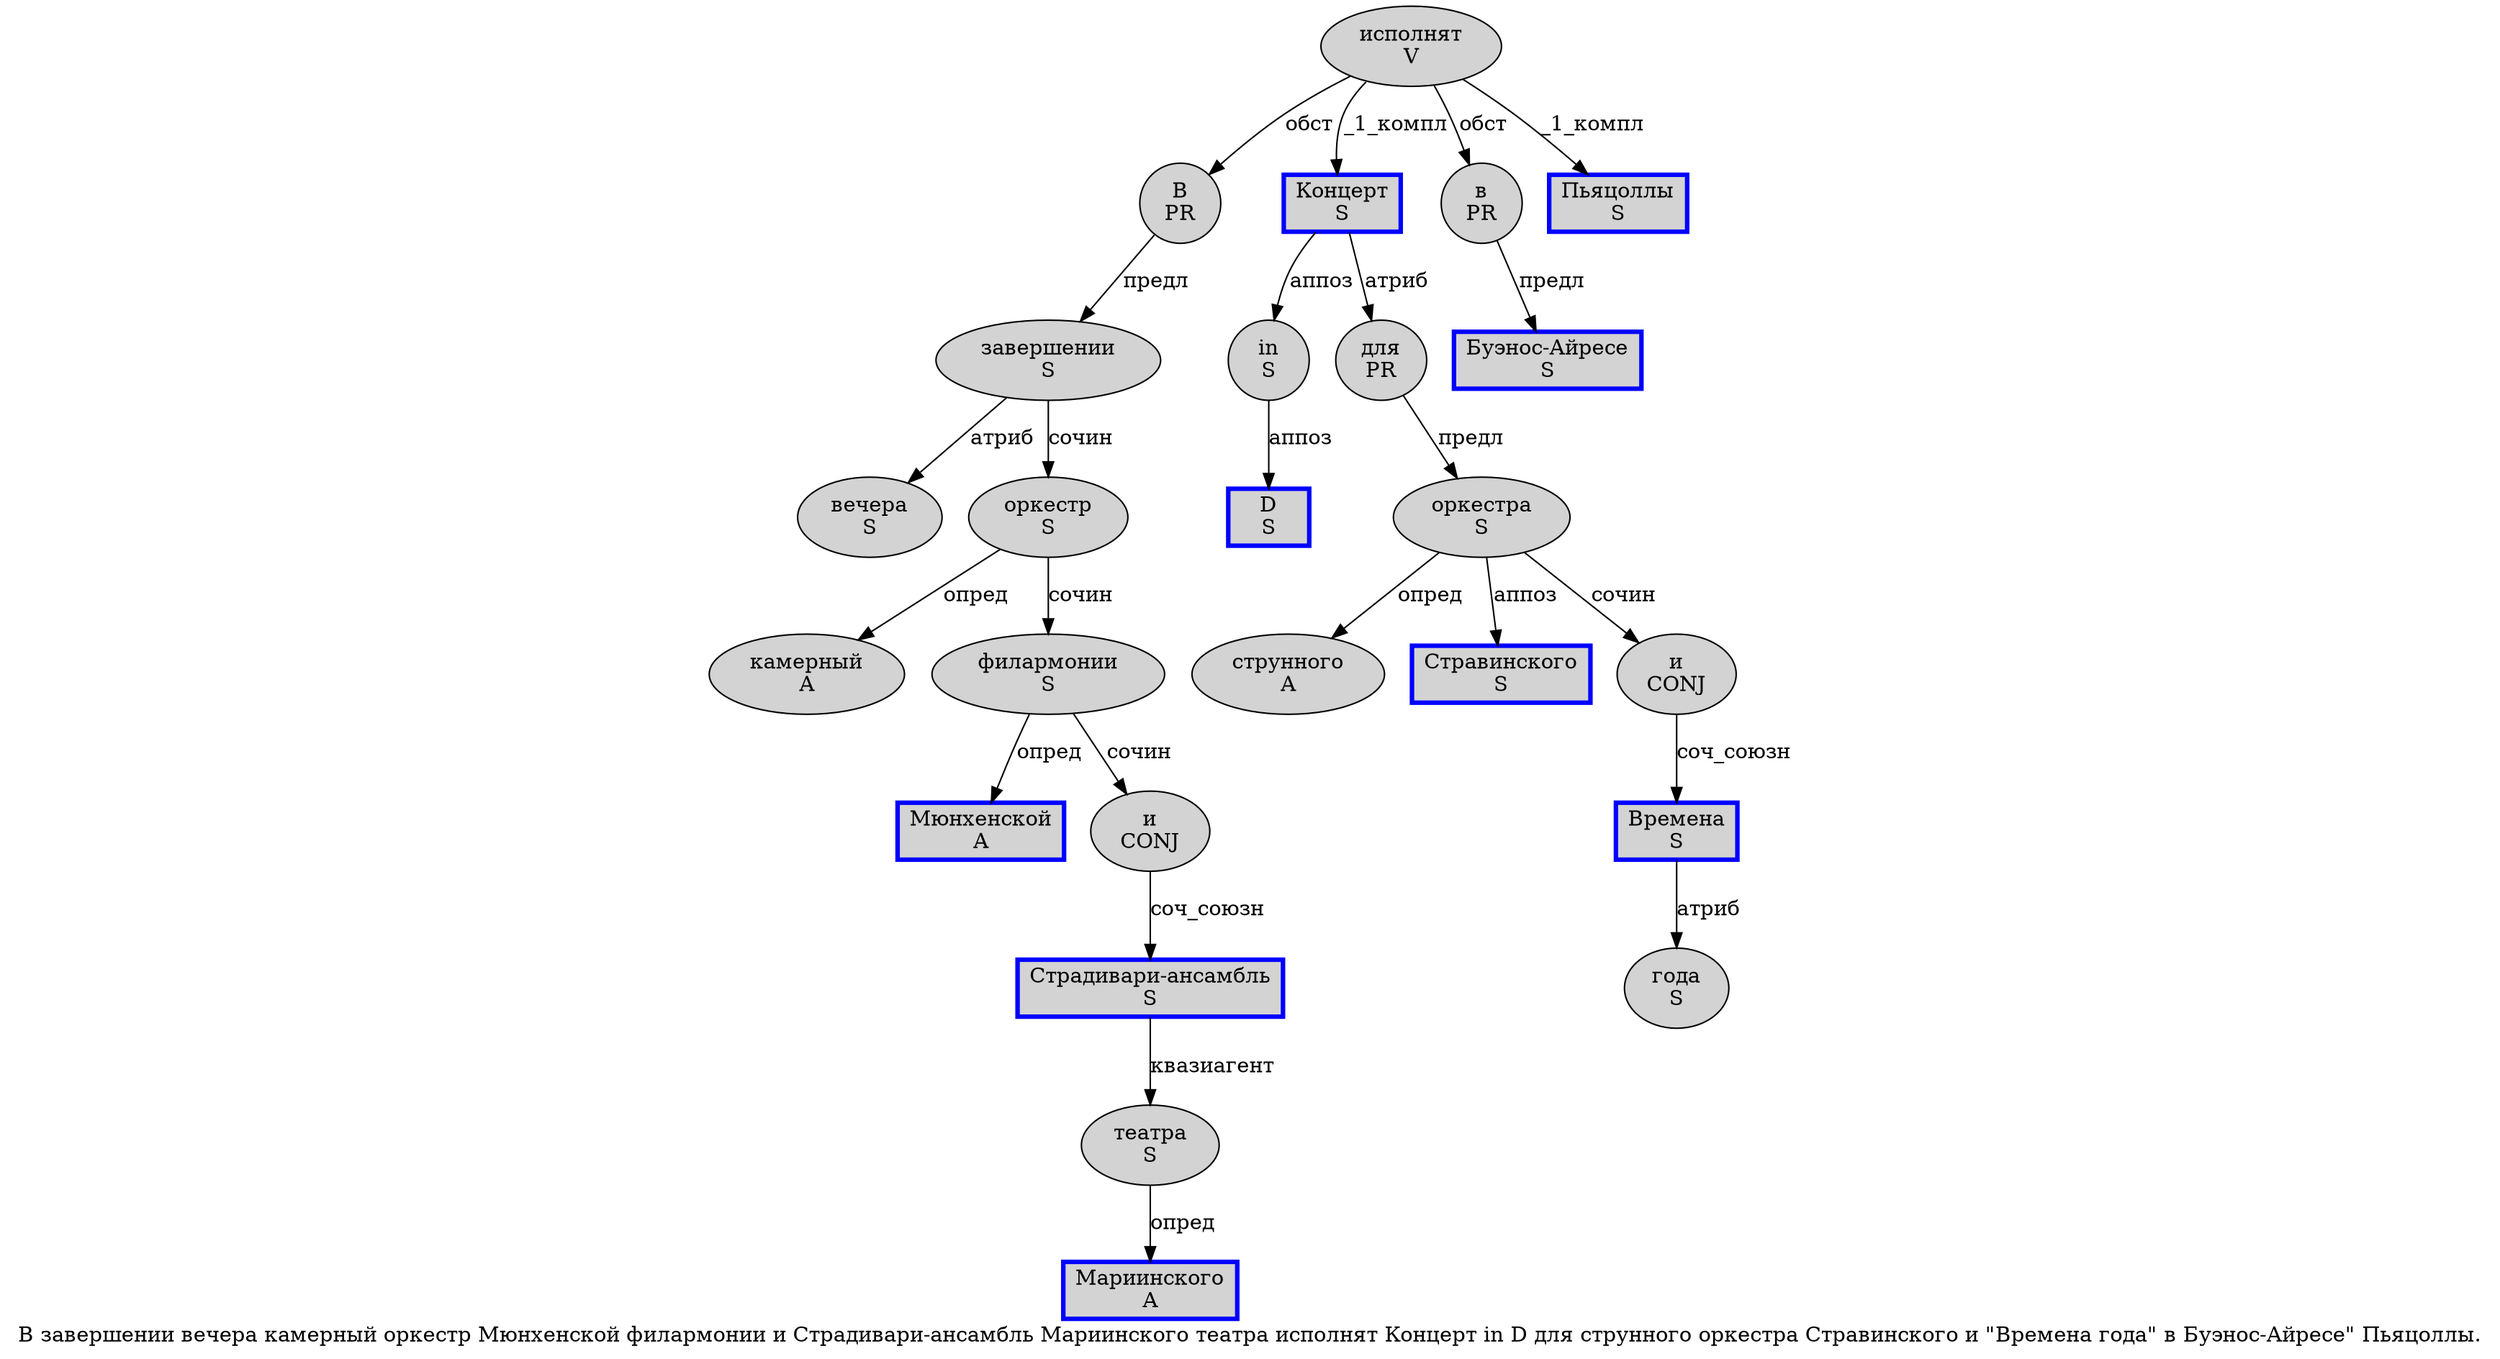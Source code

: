 digraph SENTENCE_988 {
	graph [label="В завершении вечера камерный оркестр Мюнхенской филармонии и Страдивари-ансамбль Мариинского театра исполнят Концерт in D для струнного оркестра Стравинского и \"Времена года\" в Буэнос-Айресе\" Пьяцоллы."]
	node [style=filled]
		0 [label="В
PR" color="" fillcolor=lightgray penwidth=1 shape=ellipse]
		1 [label="завершении
S" color="" fillcolor=lightgray penwidth=1 shape=ellipse]
		2 [label="вечера
S" color="" fillcolor=lightgray penwidth=1 shape=ellipse]
		3 [label="камерный
A" color="" fillcolor=lightgray penwidth=1 shape=ellipse]
		4 [label="оркестр
S" color="" fillcolor=lightgray penwidth=1 shape=ellipse]
		5 [label="Мюнхенской
A" color=blue fillcolor=lightgray penwidth=3 shape=box]
		6 [label="филармонии
S" color="" fillcolor=lightgray penwidth=1 shape=ellipse]
		7 [label="и
CONJ" color="" fillcolor=lightgray penwidth=1 shape=ellipse]
		8 [label="Страдивари-ансамбль
S" color=blue fillcolor=lightgray penwidth=3 shape=box]
		9 [label="Мариинского
A" color=blue fillcolor=lightgray penwidth=3 shape=box]
		10 [label="театра
S" color="" fillcolor=lightgray penwidth=1 shape=ellipse]
		11 [label="исполнят
V" color="" fillcolor=lightgray penwidth=1 shape=ellipse]
		12 [label="Концерт
S" color=blue fillcolor=lightgray penwidth=3 shape=box]
		13 [label="in
S" color="" fillcolor=lightgray penwidth=1 shape=ellipse]
		14 [label="D
S" color=blue fillcolor=lightgray penwidth=3 shape=box]
		15 [label="для
PR" color="" fillcolor=lightgray penwidth=1 shape=ellipse]
		16 [label="струнного
A" color="" fillcolor=lightgray penwidth=1 shape=ellipse]
		17 [label="оркестра
S" color="" fillcolor=lightgray penwidth=1 shape=ellipse]
		18 [label="Стравинского
S" color=blue fillcolor=lightgray penwidth=3 shape=box]
		19 [label="и
CONJ" color="" fillcolor=lightgray penwidth=1 shape=ellipse]
		21 [label="Времена
S" color=blue fillcolor=lightgray penwidth=3 shape=box]
		22 [label="года
S" color="" fillcolor=lightgray penwidth=1 shape=ellipse]
		24 [label="в
PR" color="" fillcolor=lightgray penwidth=1 shape=ellipse]
		25 [label="Буэнос-Айресе
S" color=blue fillcolor=lightgray penwidth=3 shape=box]
		27 [label="Пьяцоллы
S" color=blue fillcolor=lightgray penwidth=3 shape=box]
			7 -> 8 [label="соч_союзн"]
			15 -> 17 [label="предл"]
			21 -> 22 [label="атриб"]
			13 -> 14 [label="аппоз"]
			0 -> 1 [label="предл"]
			4 -> 3 [label="опред"]
			4 -> 6 [label="сочин"]
			8 -> 10 [label="квазиагент"]
			19 -> 21 [label="соч_союзн"]
			24 -> 25 [label="предл"]
			10 -> 9 [label="опред"]
			12 -> 13 [label="аппоз"]
			12 -> 15 [label="атриб"]
			11 -> 0 [label="обст"]
			11 -> 12 [label="_1_компл"]
			11 -> 24 [label="обст"]
			11 -> 27 [label="_1_компл"]
			1 -> 2 [label="атриб"]
			1 -> 4 [label="сочин"]
			6 -> 5 [label="опред"]
			6 -> 7 [label="сочин"]
			17 -> 16 [label="опред"]
			17 -> 18 [label="аппоз"]
			17 -> 19 [label="сочин"]
}